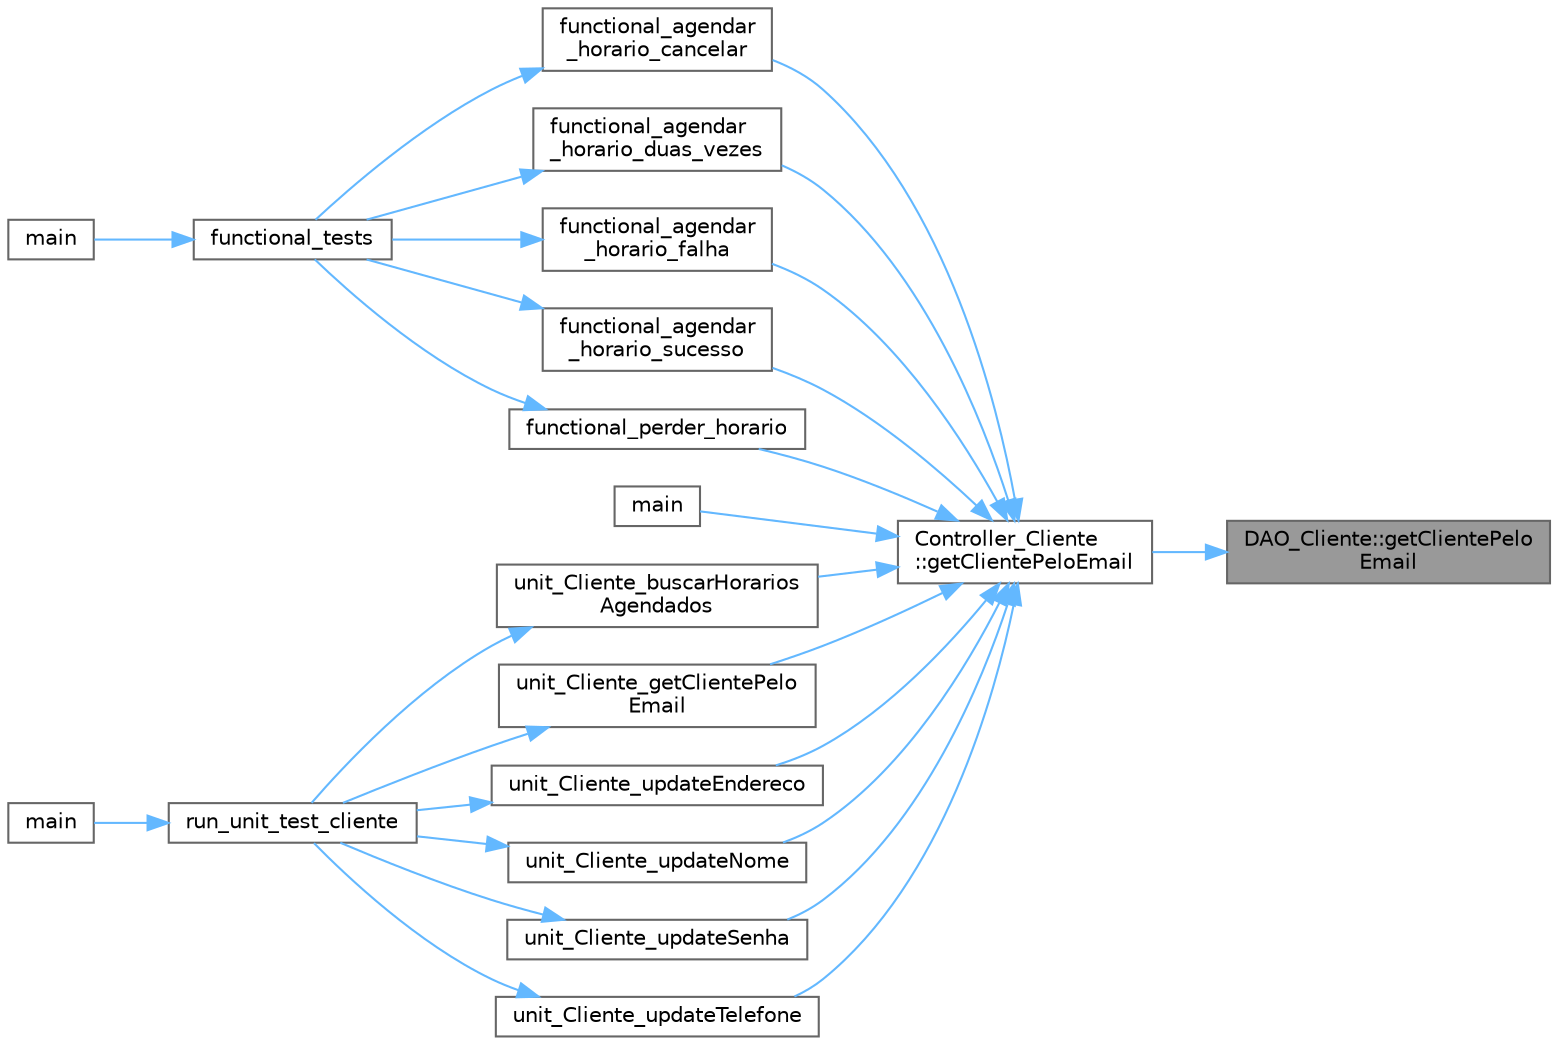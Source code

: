 digraph "DAO_Cliente::getClientePeloEmail"
{
 // LATEX_PDF_SIZE
  bgcolor="transparent";
  edge [fontname=Helvetica,fontsize=10,labelfontname=Helvetica,labelfontsize=10];
  node [fontname=Helvetica,fontsize=10,shape=box,height=0.2,width=0.4];
  rankdir="RL";
  Node1 [id="Node000001",label="DAO_Cliente::getClientePelo\lEmail",height=0.2,width=0.4,color="gray40", fillcolor="grey60", style="filled", fontcolor="black",tooltip="Obtém um objeto Cliente pelo email."];
  Node1 -> Node2 [id="edge1_Node000001_Node000002",dir="back",color="steelblue1",style="solid",tooltip=" "];
  Node2 [id="Node000002",label="Controller_Cliente\l::getClientePeloEmail",height=0.2,width=0.4,color="grey40", fillcolor="white", style="filled",URL="$class_controller___cliente.html#a430b1b15e43e946fa30a01ccb214f011",tooltip="Obtém um objeto Cliente pelo email."];
  Node2 -> Node3 [id="edge2_Node000002_Node000003",dir="back",color="steelblue1",style="solid",tooltip=" "];
  Node3 [id="Node000003",label="functional_agendar\l_horario_cancelar",height=0.2,width=0.4,color="grey40", fillcolor="white", style="filled",URL="$functional__tests_8cpp.html#ad15fe7ec5301c8b70e773b0a58c5e0a5",tooltip=" "];
  Node3 -> Node4 [id="edge3_Node000003_Node000004",dir="back",color="steelblue1",style="solid",tooltip=" "];
  Node4 [id="Node000004",label="functional_tests",height=0.2,width=0.4,color="grey40", fillcolor="white", style="filled",URL="$functional__tests_8cpp.html#ac66c0c95899deebf8facb8a3b93eb06e",tooltip=" "];
  Node4 -> Node5 [id="edge4_Node000004_Node000005",dir="back",color="steelblue1",style="solid",tooltip=" "];
  Node5 [id="Node000005",label="main",height=0.2,width=0.4,color="grey40", fillcolor="white", style="filled",URL="$test_2functional_2main_8cpp.html#ae66f6b31b5ad750f1fe042a706a4e3d4",tooltip=" "];
  Node2 -> Node6 [id="edge5_Node000002_Node000006",dir="back",color="steelblue1",style="solid",tooltip=" "];
  Node6 [id="Node000006",label="functional_agendar\l_horario_duas_vezes",height=0.2,width=0.4,color="grey40", fillcolor="white", style="filled",URL="$functional__tests_8cpp.html#a834bbfa41804e8851e5079e7126c83af",tooltip=" "];
  Node6 -> Node4 [id="edge6_Node000006_Node000004",dir="back",color="steelblue1",style="solid",tooltip=" "];
  Node2 -> Node7 [id="edge7_Node000002_Node000007",dir="back",color="steelblue1",style="solid",tooltip=" "];
  Node7 [id="Node000007",label="functional_agendar\l_horario_falha",height=0.2,width=0.4,color="grey40", fillcolor="white", style="filled",URL="$functional__tests_8cpp.html#a988006b3495a457ea2c825651b91be60",tooltip=" "];
  Node7 -> Node4 [id="edge8_Node000007_Node000004",dir="back",color="steelblue1",style="solid",tooltip=" "];
  Node2 -> Node8 [id="edge9_Node000002_Node000008",dir="back",color="steelblue1",style="solid",tooltip=" "];
  Node8 [id="Node000008",label="functional_agendar\l_horario_sucesso",height=0.2,width=0.4,color="grey40", fillcolor="white", style="filled",URL="$functional__tests_8cpp.html#a1eea1f92c722dc2df4cf7386d0ca945a",tooltip=" "];
  Node8 -> Node4 [id="edge10_Node000008_Node000004",dir="back",color="steelblue1",style="solid",tooltip=" "];
  Node2 -> Node9 [id="edge11_Node000002_Node000009",dir="back",color="steelblue1",style="solid",tooltip=" "];
  Node9 [id="Node000009",label="functional_perder_horario",height=0.2,width=0.4,color="grey40", fillcolor="white", style="filled",URL="$functional__tests_8cpp.html#acdb5d732fe4dc3af6303b9e978a8b53f",tooltip=" "];
  Node9 -> Node4 [id="edge12_Node000009_Node000004",dir="back",color="steelblue1",style="solid",tooltip=" "];
  Node2 -> Node10 [id="edge13_Node000002_Node000010",dir="back",color="steelblue1",style="solid",tooltip=" "];
  Node10 [id="Node000010",label="main",height=0.2,width=0.4,color="grey40", fillcolor="white", style="filled",URL="$_easy_barber_2main_8cpp.html#a0ddf1224851353fc92bfbff6f499fa97",tooltip=" "];
  Node2 -> Node11 [id="edge14_Node000002_Node000011",dir="back",color="steelblue1",style="solid",tooltip=" "];
  Node11 [id="Node000011",label="unit_Cliente_buscarHorarios\lAgendados",height=0.2,width=0.4,color="grey40", fillcolor="white", style="filled",URL="$unit__cliente_8cpp.html#ac55ec9b64456b65bbde31a103d36285f",tooltip="Testa a função buscarHorariosAgendados da classe Controller_Cliente."];
  Node11 -> Node12 [id="edge15_Node000011_Node000012",dir="back",color="steelblue1",style="solid",tooltip=" "];
  Node12 [id="Node000012",label="run_unit_test_cliente",height=0.2,width=0.4,color="grey40", fillcolor="white", style="filled",URL="$unit__cliente_8cpp.html#a4d134b7f0141f14318ba68008080356e",tooltip="Executa todos os testes unitários para a classe Cliente."];
  Node12 -> Node13 [id="edge16_Node000012_Node000013",dir="back",color="steelblue1",style="solid",tooltip=" "];
  Node13 [id="Node000013",label="main",height=0.2,width=0.4,color="grey40", fillcolor="white", style="filled",URL="$test_2unit_2main_8cpp.html#ae66f6b31b5ad750f1fe042a706a4e3d4",tooltip=" "];
  Node2 -> Node14 [id="edge17_Node000002_Node000014",dir="back",color="steelblue1",style="solid",tooltip=" "];
  Node14 [id="Node000014",label="unit_Cliente_getClientePelo\lEmail",height=0.2,width=0.4,color="grey40", fillcolor="white", style="filled",URL="$unit__cliente_8cpp.html#ad500573866d7257b93169cc39bee6120",tooltip="Testa a função getClientePeloEmail da classe Controller_Cliente."];
  Node14 -> Node12 [id="edge18_Node000014_Node000012",dir="back",color="steelblue1",style="solid",tooltip=" "];
  Node2 -> Node15 [id="edge19_Node000002_Node000015",dir="back",color="steelblue1",style="solid",tooltip=" "];
  Node15 [id="Node000015",label="unit_Cliente_updateEndereco",height=0.2,width=0.4,color="grey40", fillcolor="white", style="filled",URL="$unit__cliente_8cpp.html#af637a0ef6fa350005bd876884f0653b8",tooltip="Testa a função updateEndereco da classe Controller_Cliente."];
  Node15 -> Node12 [id="edge20_Node000015_Node000012",dir="back",color="steelblue1",style="solid",tooltip=" "];
  Node2 -> Node16 [id="edge21_Node000002_Node000016",dir="back",color="steelblue1",style="solid",tooltip=" "];
  Node16 [id="Node000016",label="unit_Cliente_updateNome",height=0.2,width=0.4,color="grey40", fillcolor="white", style="filled",URL="$unit__cliente_8cpp.html#aead82c822d8c4699266e66214c52cffa",tooltip="Testa a função updateNome da classe Controller_Cliente."];
  Node16 -> Node12 [id="edge22_Node000016_Node000012",dir="back",color="steelblue1",style="solid",tooltip=" "];
  Node2 -> Node17 [id="edge23_Node000002_Node000017",dir="back",color="steelblue1",style="solid",tooltip=" "];
  Node17 [id="Node000017",label="unit_Cliente_updateSenha",height=0.2,width=0.4,color="grey40", fillcolor="white", style="filled",URL="$unit__cliente_8cpp.html#ab6e04f3baedd46b01bfc9dce6156fde3",tooltip="Testa a função updateSenha da classe Controller_Cliente."];
  Node17 -> Node12 [id="edge24_Node000017_Node000012",dir="back",color="steelblue1",style="solid",tooltip=" "];
  Node2 -> Node18 [id="edge25_Node000002_Node000018",dir="back",color="steelblue1",style="solid",tooltip=" "];
  Node18 [id="Node000018",label="unit_Cliente_updateTelefone",height=0.2,width=0.4,color="grey40", fillcolor="white", style="filled",URL="$unit__cliente_8cpp.html#a5622bb08a67da9d60a6f7258ac8184ca",tooltip="Testa a função updateTelefone da classe Controller_Cliente."];
  Node18 -> Node12 [id="edge26_Node000018_Node000012",dir="back",color="steelblue1",style="solid",tooltip=" "];
}

